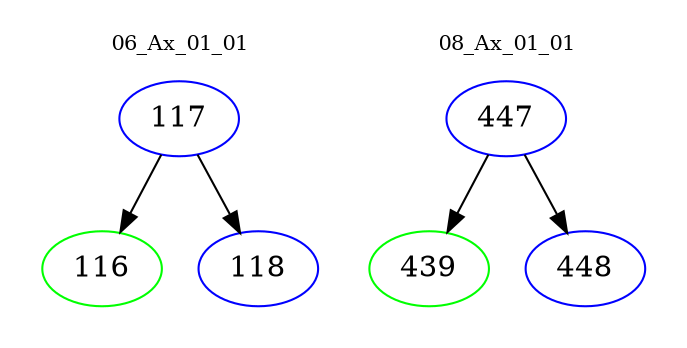 digraph{
subgraph cluster_0 {
color = white
label = "06_Ax_01_01";
fontsize=10;
T0_117 [label="117", color="blue"]
T0_117 -> T0_116 [color="black"]
T0_116 [label="116", color="green"]
T0_117 -> T0_118 [color="black"]
T0_118 [label="118", color="blue"]
}
subgraph cluster_1 {
color = white
label = "08_Ax_01_01";
fontsize=10;
T1_447 [label="447", color="blue"]
T1_447 -> T1_439 [color="black"]
T1_439 [label="439", color="green"]
T1_447 -> T1_448 [color="black"]
T1_448 [label="448", color="blue"]
}
}
